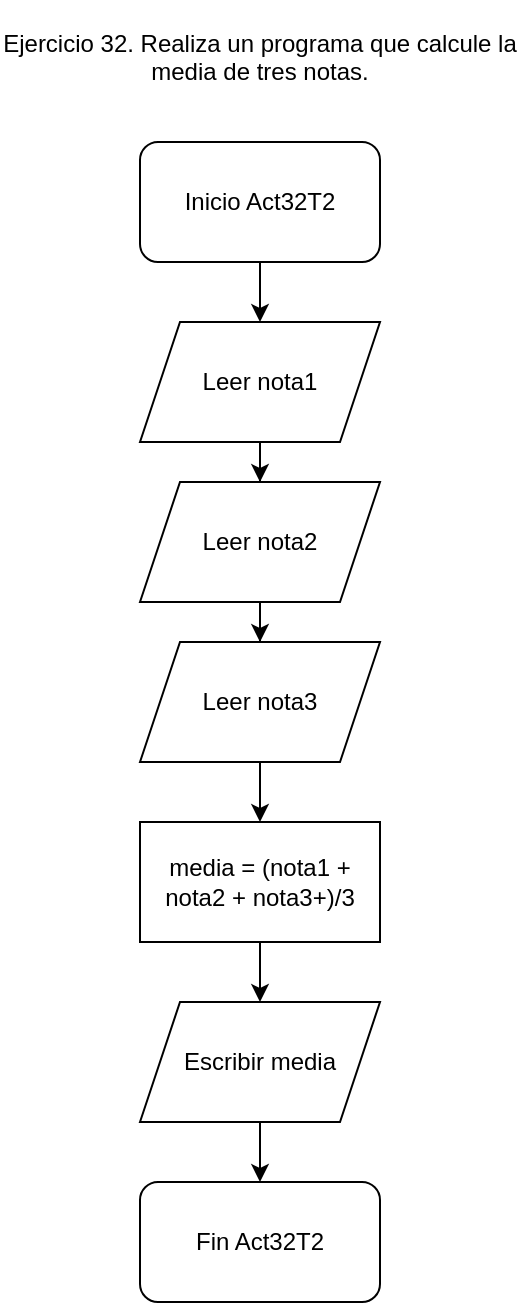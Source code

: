 <mxfile version="21.7.5" type="device">
  <diagram name="Página-1" id="S3CMYdW8B_unhrhxHO6j">
    <mxGraphModel dx="1292" dy="965" grid="1" gridSize="10" guides="1" tooltips="1" connect="1" arrows="1" fold="1" page="1" pageScale="1" pageWidth="827" pageHeight="1169" math="0" shadow="0">
      <root>
        <mxCell id="0" />
        <mxCell id="1" parent="0" />
        <mxCell id="WUPHw0hetlkZ_YdYONDl-1" value="&#xa;Ejercicio 32. Realiza un programa que calcule la media de tres notas.&#xa;&#xa;" style="text;html=1;strokeColor=none;fillColor=none;align=center;verticalAlign=middle;whiteSpace=wrap;rounded=0;" vertex="1" parent="1">
          <mxGeometry x="290" y="30" width="260" height="30" as="geometry" />
        </mxCell>
        <mxCell id="WUPHw0hetlkZ_YdYONDl-9" style="edgeStyle=orthogonalEdgeStyle;rounded=0;orthogonalLoop=1;jettySize=auto;html=1;entryX=0.5;entryY=0;entryDx=0;entryDy=0;" edge="1" parent="1" source="WUPHw0hetlkZ_YdYONDl-2" target="WUPHw0hetlkZ_YdYONDl-3">
          <mxGeometry relative="1" as="geometry" />
        </mxCell>
        <mxCell id="WUPHw0hetlkZ_YdYONDl-2" value="Inicio Act32T2" style="rounded=1;whiteSpace=wrap;html=1;" vertex="1" parent="1">
          <mxGeometry x="360" y="80" width="120" height="60" as="geometry" />
        </mxCell>
        <mxCell id="WUPHw0hetlkZ_YdYONDl-10" style="edgeStyle=orthogonalEdgeStyle;rounded=0;orthogonalLoop=1;jettySize=auto;html=1;entryX=0.5;entryY=0;entryDx=0;entryDy=0;" edge="1" parent="1" source="WUPHw0hetlkZ_YdYONDl-3" target="WUPHw0hetlkZ_YdYONDl-4">
          <mxGeometry relative="1" as="geometry" />
        </mxCell>
        <mxCell id="WUPHw0hetlkZ_YdYONDl-3" value="Leer nota1" style="shape=parallelogram;perimeter=parallelogramPerimeter;whiteSpace=wrap;html=1;fixedSize=1;" vertex="1" parent="1">
          <mxGeometry x="360" y="170" width="120" height="60" as="geometry" />
        </mxCell>
        <mxCell id="WUPHw0hetlkZ_YdYONDl-11" style="edgeStyle=orthogonalEdgeStyle;rounded=0;orthogonalLoop=1;jettySize=auto;html=1;entryX=0.5;entryY=0;entryDx=0;entryDy=0;" edge="1" parent="1" source="WUPHw0hetlkZ_YdYONDl-4" target="WUPHw0hetlkZ_YdYONDl-5">
          <mxGeometry relative="1" as="geometry" />
        </mxCell>
        <mxCell id="WUPHw0hetlkZ_YdYONDl-4" value="Leer nota2" style="shape=parallelogram;perimeter=parallelogramPerimeter;whiteSpace=wrap;html=1;fixedSize=1;" vertex="1" parent="1">
          <mxGeometry x="360" y="250" width="120" height="60" as="geometry" />
        </mxCell>
        <mxCell id="WUPHw0hetlkZ_YdYONDl-14" style="edgeStyle=orthogonalEdgeStyle;rounded=0;orthogonalLoop=1;jettySize=auto;html=1;entryX=0.5;entryY=0;entryDx=0;entryDy=0;" edge="1" parent="1" source="WUPHw0hetlkZ_YdYONDl-5" target="WUPHw0hetlkZ_YdYONDl-6">
          <mxGeometry relative="1" as="geometry" />
        </mxCell>
        <mxCell id="WUPHw0hetlkZ_YdYONDl-5" value="Leer nota3" style="shape=parallelogram;perimeter=parallelogramPerimeter;whiteSpace=wrap;html=1;fixedSize=1;" vertex="1" parent="1">
          <mxGeometry x="360" y="330" width="120" height="60" as="geometry" />
        </mxCell>
        <mxCell id="WUPHw0hetlkZ_YdYONDl-15" style="edgeStyle=orthogonalEdgeStyle;rounded=0;orthogonalLoop=1;jettySize=auto;html=1;entryX=0.5;entryY=0;entryDx=0;entryDy=0;" edge="1" parent="1" source="WUPHw0hetlkZ_YdYONDl-6" target="WUPHw0hetlkZ_YdYONDl-7">
          <mxGeometry relative="1" as="geometry" />
        </mxCell>
        <mxCell id="WUPHw0hetlkZ_YdYONDl-6" value="media = (nota1 + nota2 + nota3+)/3" style="rounded=0;whiteSpace=wrap;html=1;" vertex="1" parent="1">
          <mxGeometry x="360" y="420" width="120" height="60" as="geometry" />
        </mxCell>
        <mxCell id="WUPHw0hetlkZ_YdYONDl-17" style="edgeStyle=orthogonalEdgeStyle;rounded=0;orthogonalLoop=1;jettySize=auto;html=1;entryX=0.5;entryY=0;entryDx=0;entryDy=0;" edge="1" parent="1" source="WUPHw0hetlkZ_YdYONDl-7" target="WUPHw0hetlkZ_YdYONDl-8">
          <mxGeometry relative="1" as="geometry" />
        </mxCell>
        <mxCell id="WUPHw0hetlkZ_YdYONDl-7" value="Escribir media" style="shape=parallelogram;perimeter=parallelogramPerimeter;whiteSpace=wrap;html=1;fixedSize=1;" vertex="1" parent="1">
          <mxGeometry x="360" y="510" width="120" height="60" as="geometry" />
        </mxCell>
        <mxCell id="WUPHw0hetlkZ_YdYONDl-8" value="Fin Act32T2" style="rounded=1;whiteSpace=wrap;html=1;" vertex="1" parent="1">
          <mxGeometry x="360" y="600" width="120" height="60" as="geometry" />
        </mxCell>
      </root>
    </mxGraphModel>
  </diagram>
</mxfile>
